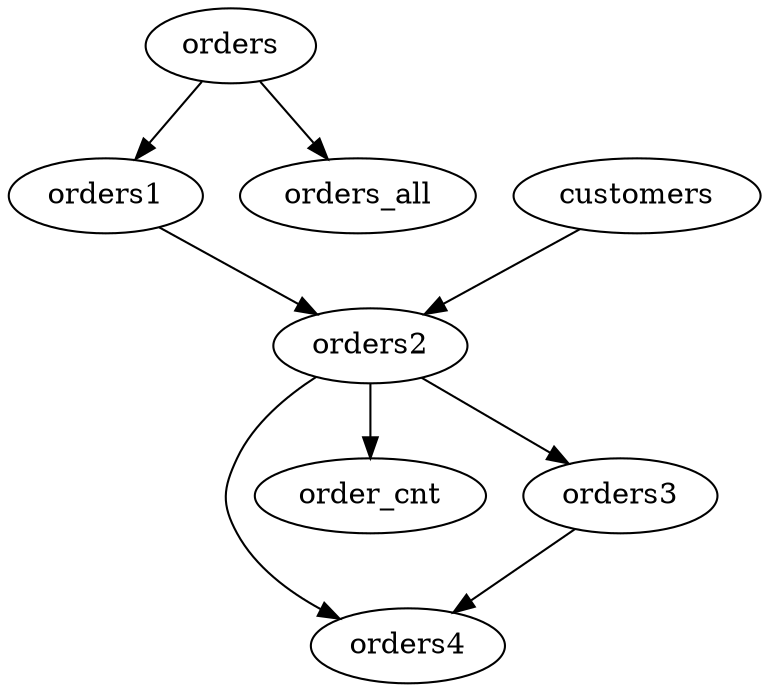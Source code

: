 digraph {
	orders [label=orders]
	orders -> orders1
	orders -> orders_all
	orders1 [label=orders1]
	orders1 -> orders2
	customers [label=customers]
	customers -> orders2
	orders2 [label=orders2]
	orders2 -> orders4
	orders2 -> order_cnt
	orders2 -> orders3
	orders3 [label=orders3]
	orders3 -> orders4
	orders [label=orders]
	customers [label=customers]
}
